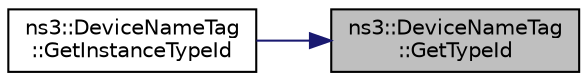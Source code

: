 digraph "ns3::DeviceNameTag::GetTypeId"
{
 // LATEX_PDF_SIZE
  edge [fontname="Helvetica",fontsize="10",labelfontname="Helvetica",labelfontsize="10"];
  node [fontname="Helvetica",fontsize="10",shape=record];
  rankdir="RL";
  Node1 [label="ns3::DeviceNameTag\l::GetTypeId",height=0.2,width=0.4,color="black", fillcolor="grey75", style="filled", fontcolor="black",tooltip="Get the type ID."];
  Node1 -> Node2 [dir="back",color="midnightblue",fontsize="10",style="solid",fontname="Helvetica"];
  Node2 [label="ns3::DeviceNameTag\l::GetInstanceTypeId",height=0.2,width=0.4,color="black", fillcolor="white", style="filled",URL="$classns3_1_1_device_name_tag.html#ac8c1e215547c14a4089af1205c3699ab",tooltip="Get the most derived TypeId for this Object."];
}
